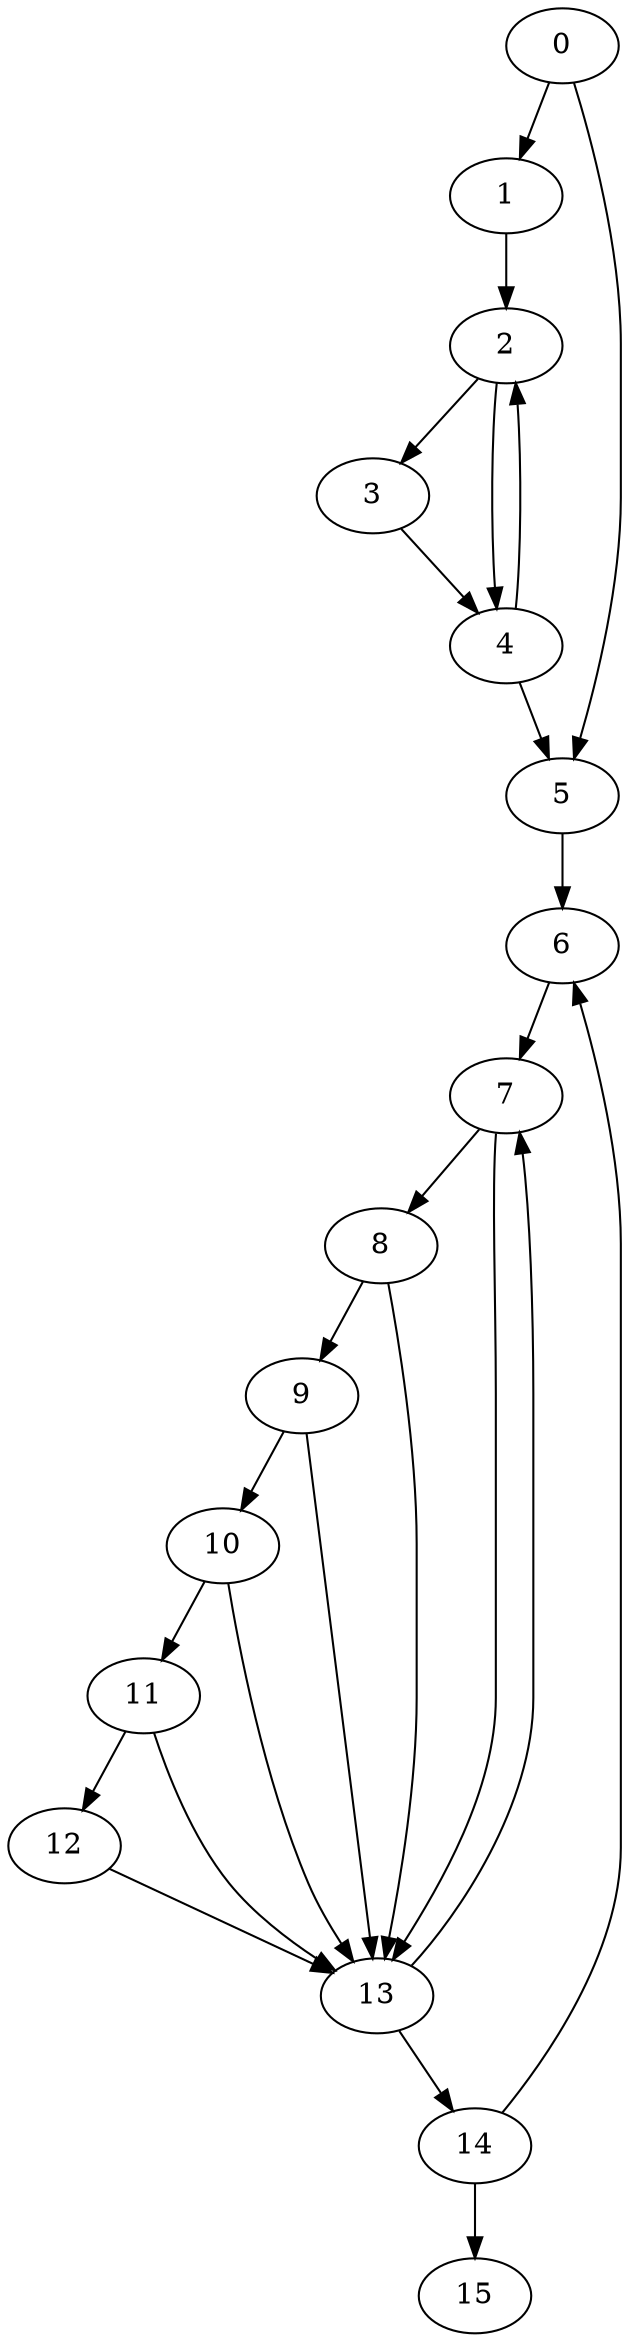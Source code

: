 digraph {
	0
	1
	2
	3
	4
	5
	6
	7
	8
	9
	10
	11
	12
	13
	14
	15
	8 -> 13
	9 -> 13
	10 -> 13
	11 -> 13
	12 -> 13
	7 -> 13
	14 -> 15
	2 -> 4
	3 -> 4
	0 -> 5
	4 -> 5
	10 -> 11
	11 -> 12
	13 -> 14
	0 -> 1
	7 -> 8
	8 -> 9
	6 -> 7
	13 -> 7
	9 -> 10
	1 -> 2
	4 -> 2
	2 -> 3
	14 -> 6
	5 -> 6
}
